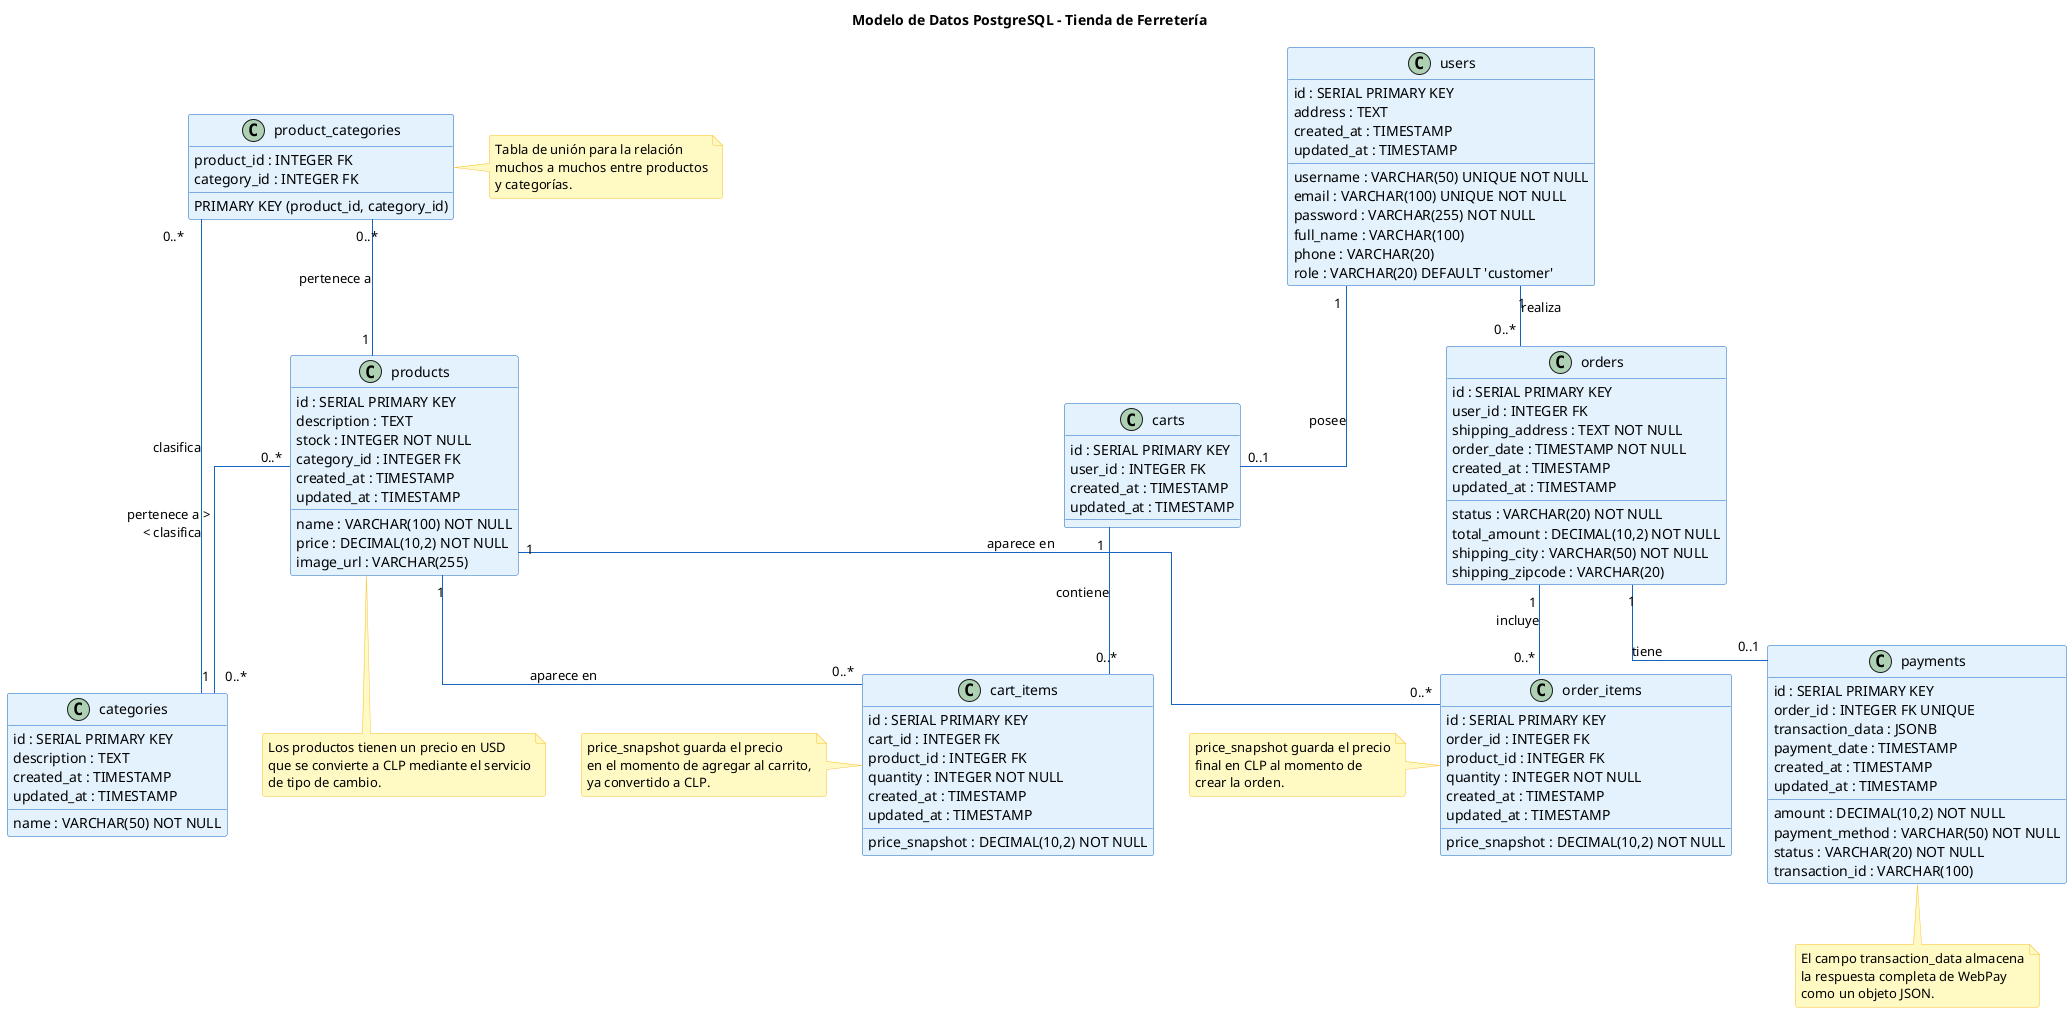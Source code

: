 @startuml Modelo de Datos de la Tienda de Ferretería

' Configuración del diagrama
skinparam backgroundColor white
skinparam linetype ortho
skinparam roundcorner 5

' Estilos personalizados
skinparam class {
  BackgroundColor #E3F2FD
  BorderColor #1565C0
  ArrowColor #1565C0
}

skinparam note {
  BackgroundColor #FFF9C4
  BorderColor #FBC02D
}

' Título
title Modelo de Datos PostgreSQL - Tienda de Ferretería

' Entidades
class "products" as products {
  id : SERIAL PRIMARY KEY
  name : VARCHAR(100) NOT NULL
  description : TEXT
  price : DECIMAL(10,2) NOT NULL
  stock : INTEGER NOT NULL
  image_url : VARCHAR(255)
  category_id : INTEGER FK
  created_at : TIMESTAMP
  updated_at : TIMESTAMP
}

class "categories" as categories {
  id : SERIAL PRIMARY KEY
  name : VARCHAR(50) NOT NULL
  description : TEXT
  created_at : TIMESTAMP
  updated_at : TIMESTAMP
}

class "users" as users {
  id : SERIAL PRIMARY KEY
  username : VARCHAR(50) UNIQUE NOT NULL
  email : VARCHAR(100) UNIQUE NOT NULL
  password : VARCHAR(255) NOT NULL
  full_name : VARCHAR(100)
  address : TEXT
  phone : VARCHAR(20)
  role : VARCHAR(20) DEFAULT 'customer'
  created_at : TIMESTAMP
  updated_at : TIMESTAMP
}

class "carts" as carts {
  id : SERIAL PRIMARY KEY
  user_id : INTEGER FK
  created_at : TIMESTAMP
  updated_at : TIMESTAMP
}

class "cart_items" as cart_items {
  id : SERIAL PRIMARY KEY
  cart_id : INTEGER FK
  product_id : INTEGER FK
  quantity : INTEGER NOT NULL
  price_snapshot : DECIMAL(10,2) NOT NULL
  created_at : TIMESTAMP
  updated_at : TIMESTAMP
}

class "orders" as orders {
  id : SERIAL PRIMARY KEY
  user_id : INTEGER FK
  status : VARCHAR(20) NOT NULL
  total_amount : DECIMAL(10,2) NOT NULL
  shipping_address : TEXT NOT NULL
  shipping_city : VARCHAR(50) NOT NULL
  shipping_zipcode : VARCHAR(20)
  order_date : TIMESTAMP NOT NULL
  created_at : TIMESTAMP
  updated_at : TIMESTAMP
}

class "order_items" as order_items {
  id : SERIAL PRIMARY KEY
  order_id : INTEGER FK
  product_id : INTEGER FK
  quantity : INTEGER NOT NULL
  price_snapshot : DECIMAL(10,2) NOT NULL
  created_at : TIMESTAMP
  updated_at : TIMESTAMP
}

class "payments" as payments {
  id : SERIAL PRIMARY KEY
  order_id : INTEGER FK UNIQUE
  amount : DECIMAL(10,2) NOT NULL
  payment_method : VARCHAR(50) NOT NULL
  status : VARCHAR(20) NOT NULL
  transaction_id : VARCHAR(100)
  transaction_data : JSONB
  payment_date : TIMESTAMP
  created_at : TIMESTAMP
  updated_at : TIMESTAMP
}

class "product_categories" as product_categories {
  product_id : INTEGER FK
  category_id : INTEGER FK
  PRIMARY KEY (product_id, category_id)
}

' Relaciones
products "1" -- "0..*" order_items : "aparece en"
products "1" -- "0..*" cart_items : "aparece en"
products "0..*" -- "0..*" categories : "pertenece a > \n < clasifica"
product_categories "0..*" -- "1" categories : "clasifica"
product_categories "0..*" -- "1" products : "pertenece a"

users "1" -- "0..*" orders : "realiza"
users "1" -- "0..1" carts : "posee"

carts "1" -- "0..*" cart_items : "contiene"

orders "1" -- "0..*" order_items : "incluye"
orders "1" -- "0..1" payments : "tiene"

' Notas explicativas
note bottom of products
  Los productos tienen un precio en USD
  que se convierte a CLP mediante el servicio
  de tipo de cambio.
end note

note right of product_categories
  Tabla de unión para la relación
  muchos a muchos entre productos
  y categorías.
end note

note bottom of payments
  El campo transaction_data almacena
  la respuesta completa de WebPay
  como un objeto JSON.
end note

note left of cart_items
  price_snapshot guarda el precio
  en el momento de agregar al carrito,
  ya convertido a CLP.
end note

note left of order_items
  price_snapshot guarda el precio
  final en CLP al momento de
  crear la orden.
end note

@enduml 
